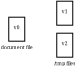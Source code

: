 <?xml version="1.0"?>
<diagram xmlns:dia="http://www.lysator.liu.se/~alla/dia/">
  <diagramdata>
    <attribute name="background">
      <color val="#ffffff"/>
    </attribute>
    <attribute name="paper">
      <composite type="paper">
        <attribute name="name">
          <string>#A4#</string>
        </attribute>
        <attribute name="tmargin">
          <real val="2.82"/>
        </attribute>
        <attribute name="bmargin">
          <real val="2.82"/>
        </attribute>
        <attribute name="lmargin">
          <real val="2.82"/>
        </attribute>
        <attribute name="rmargin">
          <real val="2.82"/>
        </attribute>
        <attribute name="is_portrait">
          <boolean val="true"/>
        </attribute>
        <attribute name="scaling">
          <real val="1"/>
        </attribute>
        <attribute name="fitto">
          <boolean val="false"/>
        </attribute>
      </composite>
    </attribute>
  </diagramdata>
  <layer name="Background" visible="true">
    <object type="Standard - Box" version="0" id="O0">
      <attribute name="obj_pos">
        <point val="2,2.8"/>
      </attribute>
      <attribute name="obj_bb">
        <rectangle val="1.99,2.79;2.81,4.01"/>
      </attribute>
      <attribute name="elem_corner">
        <point val="2,2.8"/>
      </attribute>
      <attribute name="elem_width">
        <real val="0.8"/>
      </attribute>
      <attribute name="elem_height">
        <real val="1.2"/>
      </attribute>
      <attribute name="border_width">
        <real val="0.02"/>
      </attribute>
      <attribute name="show_background">
        <boolean val="true"/>
      </attribute>
    </object>
    <object type="Standard - Box" version="0" id="O1">
      <attribute name="obj_pos">
        <point val="4.4,2"/>
      </attribute>
      <attribute name="obj_bb">
        <rectangle val="4.39,1.99;5.21,3.21"/>
      </attribute>
      <attribute name="elem_corner">
        <point val="4.4,2"/>
      </attribute>
      <attribute name="elem_width">
        <real val="0.8"/>
      </attribute>
      <attribute name="elem_height">
        <real val="1.2"/>
      </attribute>
      <attribute name="border_width">
        <real val="0.02"/>
      </attribute>
      <attribute name="show_background">
        <boolean val="true"/>
      </attribute>
    </object>
    <object type="Standard - Box" version="0" id="O2">
      <attribute name="obj_pos">
        <point val="4.4,3.6"/>
      </attribute>
      <attribute name="obj_bb">
        <rectangle val="4.39,3.59;5.21,4.81"/>
      </attribute>
      <attribute name="elem_corner">
        <point val="4.4,3.6"/>
      </attribute>
      <attribute name="elem_width">
        <real val="0.8"/>
      </attribute>
      <attribute name="elem_height">
        <real val="1.2"/>
      </attribute>
      <attribute name="border_width">
        <real val="0.02"/>
      </attribute>
      <attribute name="show_background">
        <boolean val="true"/>
      </attribute>
    </object>
    <object type="Standard - Text" version="0" id="O3">
      <attribute name="obj_pos">
        <point val="2.4,4.4"/>
      </attribute>
      <attribute name="obj_bb">
        <rectangle val="1.473,4.162;3.327,4.462"/>
      </attribute>
      <attribute name="text">
        <composite type="text">
          <attribute name="string">
            <string>#document file#</string>
          </attribute>
          <attribute name="font">
            <font name="Times-Roman"/>
          </attribute>
          <attribute name="height">
            <real val="0.3"/>
          </attribute>
          <attribute name="pos">
            <point val="2.4,4.4"/>
          </attribute>
          <attribute name="color">
            <color val="#000000"/>
          </attribute>
          <attribute name="alignment">
            <enum val="1"/>
          </attribute>
        </composite>
      </attribute>
    </object>
    <object type="Standard - Text" version="0" id="O4">
      <attribute name="obj_pos">
        <point val="4.8,2.6"/>
      </attribute>
      <attribute name="obj_bb">
        <rectangle val="4.55,2.362;5.05,2.662"/>
      </attribute>
      <attribute name="text">
        <composite type="text">
          <attribute name="string">
            <string>#v1#</string>
          </attribute>
          <attribute name="font">
            <font name="Times-Roman"/>
          </attribute>
          <attribute name="height">
            <real val="0.3"/>
          </attribute>
          <attribute name="pos">
            <point val="4.8,2.6"/>
          </attribute>
          <attribute name="color">
            <color val="#000000"/>
          </attribute>
          <attribute name="alignment">
            <enum val="1"/>
          </attribute>
        </composite>
      </attribute>
    </object>
    <object type="Standard - Text" version="0" id="O5">
      <attribute name="obj_pos">
        <point val="4.8,4.2"/>
      </attribute>
      <attribute name="obj_bb">
        <rectangle val="4.55,3.962;5.05,4.262"/>
      </attribute>
      <attribute name="text">
        <composite type="text">
          <attribute name="string">
            <string>#v2#</string>
          </attribute>
          <attribute name="font">
            <font name="Times-Roman"/>
          </attribute>
          <attribute name="height">
            <real val="0.3"/>
          </attribute>
          <attribute name="pos">
            <point val="4.8,4.2"/>
          </attribute>
          <attribute name="color">
            <color val="#000000"/>
          </attribute>
          <attribute name="alignment">
            <enum val="1"/>
          </attribute>
        </composite>
      </attribute>
    </object>
    <object type="Standard - Text" version="0" id="O6">
      <attribute name="obj_pos">
        <point val="2.4,3.4"/>
      </attribute>
      <attribute name="obj_bb">
        <rectangle val="2.15,3.162;2.65,3.462"/>
      </attribute>
      <attribute name="text">
        <composite type="text">
          <attribute name="string">
            <string>#v0#</string>
          </attribute>
          <attribute name="font">
            <font name="Times-Roman"/>
          </attribute>
          <attribute name="height">
            <real val="0.3"/>
          </attribute>
          <attribute name="pos">
            <point val="2.4,3.4"/>
          </attribute>
          <attribute name="color">
            <color val="#000000"/>
          </attribute>
          <attribute name="alignment">
            <enum val="1"/>
          </attribute>
        </composite>
      </attribute>
    </object>
    <object type="Standard - Text" version="0" id="O7">
      <attribute name="obj_pos">
        <point val="4.8,5.2"/>
      </attribute>
      <attribute name="obj_bb">
        <rectangle val="4.127,4.962;5.473,5.262"/>
      </attribute>
      <attribute name="text">
        <composite type="text">
          <attribute name="string">
            <string>#/tmp files#</string>
          </attribute>
          <attribute name="font">
            <font name="Times-Roman"/>
          </attribute>
          <attribute name="height">
            <real val="0.3"/>
          </attribute>
          <attribute name="pos">
            <point val="4.8,5.2"/>
          </attribute>
          <attribute name="color">
            <color val="#000000"/>
          </attribute>
          <attribute name="alignment">
            <enum val="1"/>
          </attribute>
        </composite>
      </attribute>
    </object>
  </layer>
</diagram>
